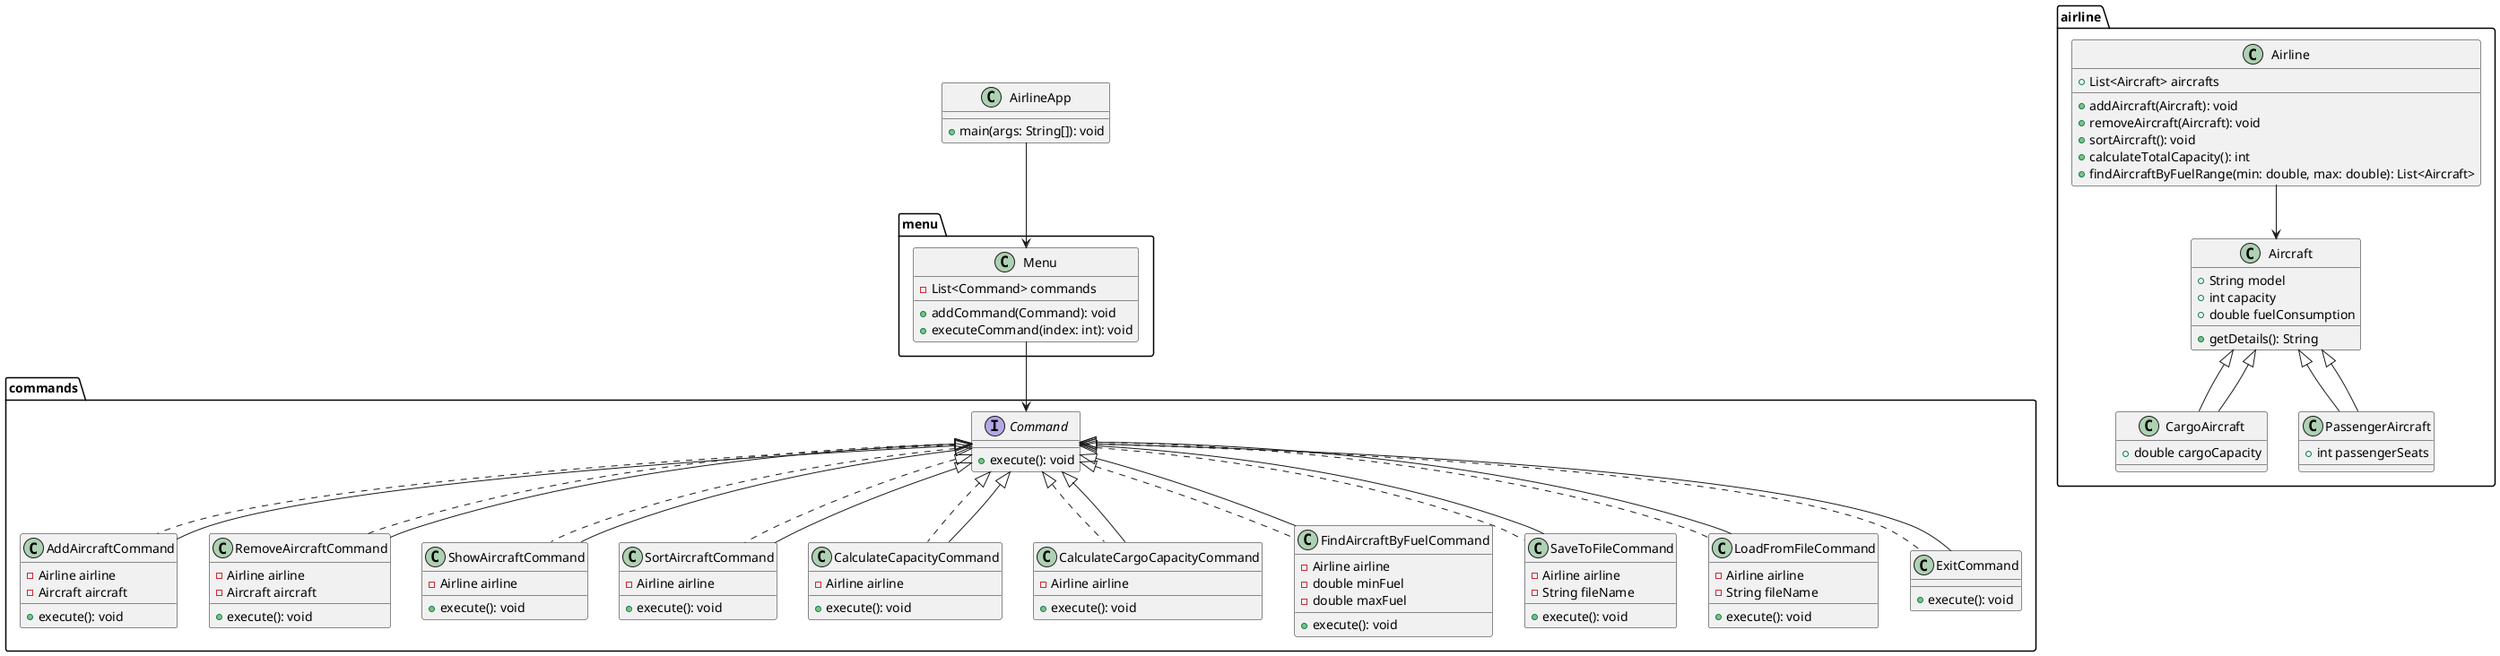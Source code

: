 @startuml
package "airline" {
    class Aircraft {
        + String model
        + int capacity
        + double fuelConsumption
        + getDetails(): String
    }

    class CargoAircraft extends Aircraft {
        + double cargoCapacity
    }

    class PassengerAircraft extends Aircraft {
        + int passengerSeats
    }

    class Airline {
        + List<Aircraft> aircrafts
        + addAircraft(Aircraft): void
        + removeAircraft(Aircraft): void
        + sortAircraft(): void
        + calculateTotalCapacity(): int
        + findAircraftByFuelRange(min: double, max: double): List<Aircraft>
    }
}

package "commands" {
    interface Command {
        + execute(): void
    }

    class AddAircraftCommand implements Command {
        - Airline airline
        - Aircraft aircraft
        + execute(): void
    }

    class RemoveAircraftCommand implements Command {
        - Airline airline
        - Aircraft aircraft
        + execute(): void
    }

    class ShowAircraftCommand implements Command {
        - Airline airline
        + execute(): void
    }

    class SortAircraftCommand implements Command {
        - Airline airline
        + execute(): void
    }

    class CalculateCapacityCommand implements Command {
        - Airline airline
        + execute(): void
    }

    class CalculateCargoCapacityCommand implements Command {
        - Airline airline
        + execute(): void
    }

    class FindAircraftByFuelCommand implements Command {
        - Airline airline
        - double minFuel
        - double maxFuel
        + execute(): void
    }

    class SaveToFileCommand implements Command {
        - Airline airline
        - String fileName
        + execute(): void
    }

    class LoadFromFileCommand implements Command {
        - Airline airline
        - String fileName
        + execute(): void
    }

    class ExitCommand implements Command {
        + execute(): void
    }
}

package "menu" {
    class Menu {
        - List<Command> commands
        + addCommand(Command): void
        + executeCommand(index: int): void
    }
}

class AirlineApp {
    + main(args: String[]): void
}

AirlineApp --> Menu
Menu --> Command
Command <|-- AddAircraftCommand
Command <|-- RemoveAircraftCommand
Command <|-- ShowAircraftCommand
Command <|-- SortAircraftCommand
Command <|-- CalculateCapacityCommand
Command <|-- CalculateCargoCapacityCommand
Command <|-- FindAircraftByFuelCommand
Command <|-- SaveToFileCommand
Command <|-- LoadFromFileCommand
Command <|-- ExitCommand

Airline --> Aircraft
Aircraft <|-- CargoAircraft
Aircraft <|-- PassengerAircraft
@enduml

